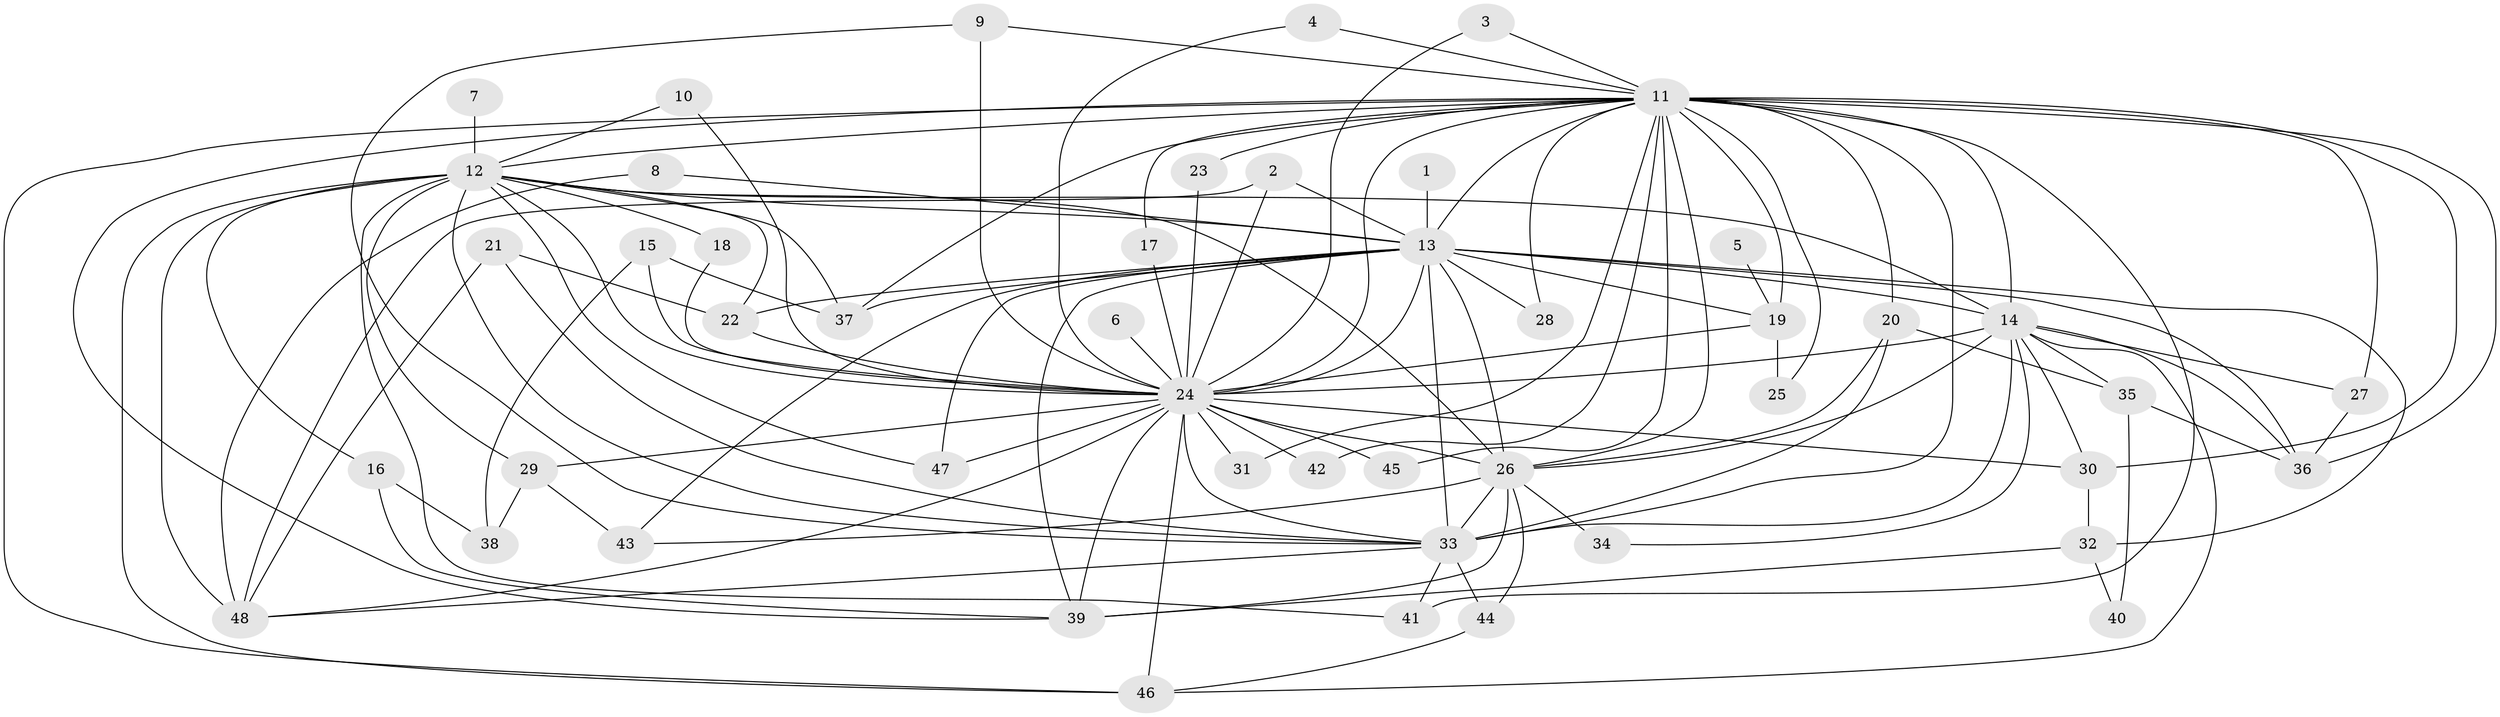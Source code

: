 // original degree distribution, {16: 0.021052631578947368, 26: 0.010526315789473684, 24: 0.010526315789473684, 28: 0.010526315789473684, 17: 0.010526315789473684, 13: 0.010526315789473684, 21: 0.010526315789473684, 11: 0.010526315789473684, 34: 0.010526315789473684, 3: 0.21052631578947367, 4: 0.08421052631578947, 2: 0.5473684210526316, 6: 0.031578947368421054, 5: 0.021052631578947368}
// Generated by graph-tools (version 1.1) at 2025/01/03/09/25 03:01:21]
// undirected, 48 vertices, 121 edges
graph export_dot {
graph [start="1"]
  node [color=gray90,style=filled];
  1;
  2;
  3;
  4;
  5;
  6;
  7;
  8;
  9;
  10;
  11;
  12;
  13;
  14;
  15;
  16;
  17;
  18;
  19;
  20;
  21;
  22;
  23;
  24;
  25;
  26;
  27;
  28;
  29;
  30;
  31;
  32;
  33;
  34;
  35;
  36;
  37;
  38;
  39;
  40;
  41;
  42;
  43;
  44;
  45;
  46;
  47;
  48;
  1 -- 13 [weight=1.0];
  2 -- 13 [weight=1.0];
  2 -- 24 [weight=1.0];
  2 -- 48 [weight=1.0];
  3 -- 11 [weight=1.0];
  3 -- 24 [weight=1.0];
  4 -- 11 [weight=1.0];
  4 -- 24 [weight=1.0];
  5 -- 19 [weight=1.0];
  6 -- 24 [weight=2.0];
  7 -- 12 [weight=1.0];
  8 -- 13 [weight=1.0];
  8 -- 48 [weight=1.0];
  9 -- 11 [weight=1.0];
  9 -- 24 [weight=1.0];
  9 -- 33 [weight=1.0];
  10 -- 12 [weight=1.0];
  10 -- 24 [weight=1.0];
  11 -- 12 [weight=1.0];
  11 -- 13 [weight=1.0];
  11 -- 14 [weight=1.0];
  11 -- 17 [weight=1.0];
  11 -- 19 [weight=1.0];
  11 -- 20 [weight=1.0];
  11 -- 23 [weight=1.0];
  11 -- 24 [weight=2.0];
  11 -- 25 [weight=2.0];
  11 -- 26 [weight=2.0];
  11 -- 27 [weight=1.0];
  11 -- 28 [weight=1.0];
  11 -- 30 [weight=1.0];
  11 -- 31 [weight=2.0];
  11 -- 33 [weight=6.0];
  11 -- 36 [weight=1.0];
  11 -- 37 [weight=1.0];
  11 -- 39 [weight=1.0];
  11 -- 41 [weight=1.0];
  11 -- 42 [weight=1.0];
  11 -- 45 [weight=1.0];
  11 -- 46 [weight=1.0];
  12 -- 13 [weight=1.0];
  12 -- 14 [weight=1.0];
  12 -- 16 [weight=1.0];
  12 -- 18 [weight=1.0];
  12 -- 22 [weight=1.0];
  12 -- 24 [weight=2.0];
  12 -- 26 [weight=1.0];
  12 -- 29 [weight=1.0];
  12 -- 33 [weight=5.0];
  12 -- 37 [weight=1.0];
  12 -- 41 [weight=1.0];
  12 -- 46 [weight=1.0];
  12 -- 47 [weight=1.0];
  12 -- 48 [weight=2.0];
  13 -- 14 [weight=2.0];
  13 -- 19 [weight=1.0];
  13 -- 22 [weight=1.0];
  13 -- 24 [weight=4.0];
  13 -- 26 [weight=1.0];
  13 -- 28 [weight=1.0];
  13 -- 32 [weight=1.0];
  13 -- 33 [weight=3.0];
  13 -- 36 [weight=1.0];
  13 -- 37 [weight=1.0];
  13 -- 39 [weight=1.0];
  13 -- 43 [weight=4.0];
  13 -- 47 [weight=1.0];
  14 -- 24 [weight=2.0];
  14 -- 26 [weight=1.0];
  14 -- 27 [weight=1.0];
  14 -- 30 [weight=1.0];
  14 -- 33 [weight=3.0];
  14 -- 34 [weight=1.0];
  14 -- 35 [weight=1.0];
  14 -- 36 [weight=1.0];
  14 -- 46 [weight=1.0];
  15 -- 24 [weight=2.0];
  15 -- 37 [weight=1.0];
  15 -- 38 [weight=1.0];
  16 -- 38 [weight=1.0];
  16 -- 39 [weight=1.0];
  17 -- 24 [weight=1.0];
  18 -- 24 [weight=1.0];
  19 -- 24 [weight=1.0];
  19 -- 25 [weight=1.0];
  20 -- 26 [weight=1.0];
  20 -- 33 [weight=2.0];
  20 -- 35 [weight=1.0];
  21 -- 22 [weight=1.0];
  21 -- 33 [weight=1.0];
  21 -- 48 [weight=1.0];
  22 -- 24 [weight=1.0];
  23 -- 24 [weight=1.0];
  24 -- 26 [weight=2.0];
  24 -- 29 [weight=1.0];
  24 -- 30 [weight=1.0];
  24 -- 31 [weight=1.0];
  24 -- 33 [weight=6.0];
  24 -- 39 [weight=1.0];
  24 -- 42 [weight=1.0];
  24 -- 45 [weight=3.0];
  24 -- 46 [weight=1.0];
  24 -- 47 [weight=1.0];
  24 -- 48 [weight=1.0];
  26 -- 33 [weight=4.0];
  26 -- 34 [weight=2.0];
  26 -- 39 [weight=1.0];
  26 -- 43 [weight=1.0];
  26 -- 44 [weight=1.0];
  27 -- 36 [weight=1.0];
  29 -- 38 [weight=1.0];
  29 -- 43 [weight=1.0];
  30 -- 32 [weight=1.0];
  32 -- 39 [weight=1.0];
  32 -- 40 [weight=1.0];
  33 -- 41 [weight=1.0];
  33 -- 44 [weight=1.0];
  33 -- 48 [weight=1.0];
  35 -- 36 [weight=1.0];
  35 -- 40 [weight=1.0];
  44 -- 46 [weight=1.0];
}
